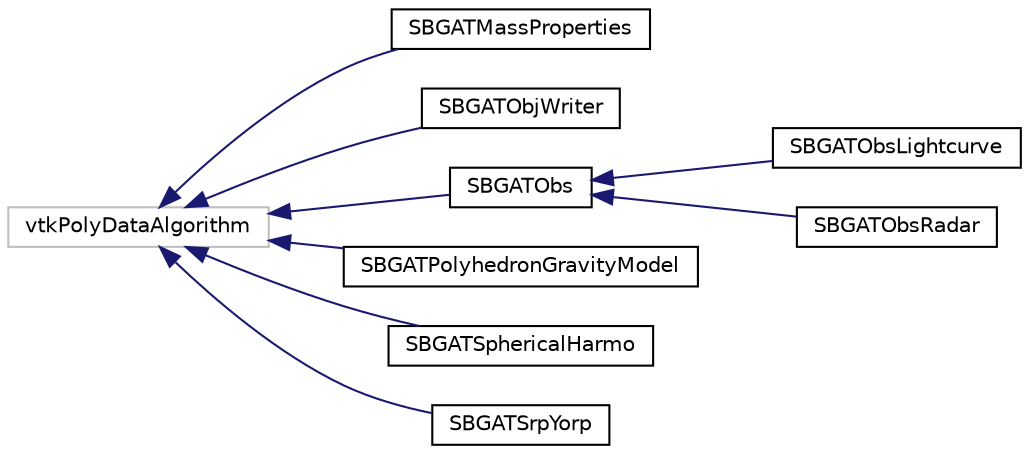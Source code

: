 digraph "Graphical Class Hierarchy"
{
  edge [fontname="Helvetica",fontsize="10",labelfontname="Helvetica",labelfontsize="10"];
  node [fontname="Helvetica",fontsize="10",shape=record];
  rankdir="LR";
  Node1 [label="vtkPolyDataAlgorithm",height=0.2,width=0.4,color="grey75", fillcolor="white", style="filled"];
  Node1 -> Node0 [dir="back",color="midnightblue",fontsize="10",style="solid",fontname="Helvetica"];
  Node0 [label="SBGATMassProperties",height=0.2,width=0.4,color="black", fillcolor="white", style="filled",URL="$class_s_b_g_a_t_mass_properties.html",tooltip="Computes volume, area, shape index, center of mass, inertia tensor and principal axes of a polyhedral..."];
  Node1 -> Node3 [dir="back",color="midnightblue",fontsize="10",style="solid",fontname="Helvetica"];
  Node3 [label="SBGATObjWriter",height=0.2,width=0.4,color="black", fillcolor="white", style="filled",URL="$class_s_b_g_a_t_obj_writer.html",tooltip="Write a Wavefront OBJ (ASCII) file. "];
  Node1 -> Node4 [dir="back",color="midnightblue",fontsize="10",style="solid",fontname="Helvetica"];
  Node4 [label="SBGATObs",height=0.2,width=0.4,color="black", fillcolor="white", style="filled",URL="$class_s_b_g_a_t_obs.html"];
  Node4 -> Node5 [dir="back",color="midnightblue",fontsize="10",style="solid",fontname="Helvetica"];
  Node5 [label="SBGATObsLightcurve",height=0.2,width=0.4,color="black", fillcolor="white", style="filled",URL="$class_s_b_g_a_t_obs_lightcurve.html",tooltip="Defines the SBGATObsLightcurve class. "];
  Node4 -> Node6 [dir="back",color="midnightblue",fontsize="10",style="solid",fontname="Helvetica"];
  Node6 [label="SBGATObsRadar",height=0.2,width=0.4,color="black", fillcolor="white", style="filled",URL="$class_s_b_g_a_t_obs_radar.html",tooltip="Computes range/range-rate Doppler images over the surface of provided small body. ..."];
  Node1 -> Node7 [dir="back",color="midnightblue",fontsize="10",style="solid",fontname="Helvetica"];
  Node7 [label="SBGATPolyhedronGravityModel",height=0.2,width=0.4,color="black", fillcolor="white", style="filled",URL="$class_s_b_g_a_t_polyhedron_gravity_model.html",tooltip="Evaluation of potential, acceleration caused by a constant-density polyhedron. "];
  Node1 -> Node8 [dir="back",color="midnightblue",fontsize="10",style="solid",fontname="Helvetica"];
  Node8 [label="SBGATSphericalHarmo",height=0.2,width=0.4,color="black", fillcolor="white", style="filled",URL="$class_s_b_g_a_t_spherical_harmo.html",tooltip="Computes/evaluates the outer spherical harmonics expansion of the exterior gravity field around a con..."];
  Node1 -> Node9 [dir="back",color="midnightblue",fontsize="10",style="solid",fontname="Helvetica"];
  Node9 [label="SBGATSrpYorp",height=0.2,width=0.4,color="black", fillcolor="white", style="filled",URL="$class_s_b_g_a_t_srp_yorp.html",tooltip="Computation of Fourier decomposition of force/torques caused by SRP over a shape model. "];
}

